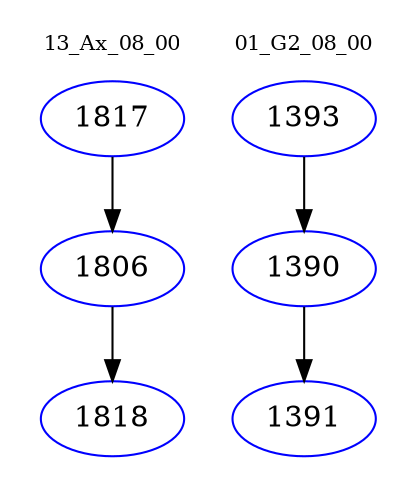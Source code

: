 digraph{
subgraph cluster_0 {
color = white
label = "13_Ax_08_00";
fontsize=10;
T0_1817 [label="1817", color="blue"]
T0_1817 -> T0_1806 [color="black"]
T0_1806 [label="1806", color="blue"]
T0_1806 -> T0_1818 [color="black"]
T0_1818 [label="1818", color="blue"]
}
subgraph cluster_1 {
color = white
label = "01_G2_08_00";
fontsize=10;
T1_1393 [label="1393", color="blue"]
T1_1393 -> T1_1390 [color="black"]
T1_1390 [label="1390", color="blue"]
T1_1390 -> T1_1391 [color="black"]
T1_1391 [label="1391", color="blue"]
}
}
